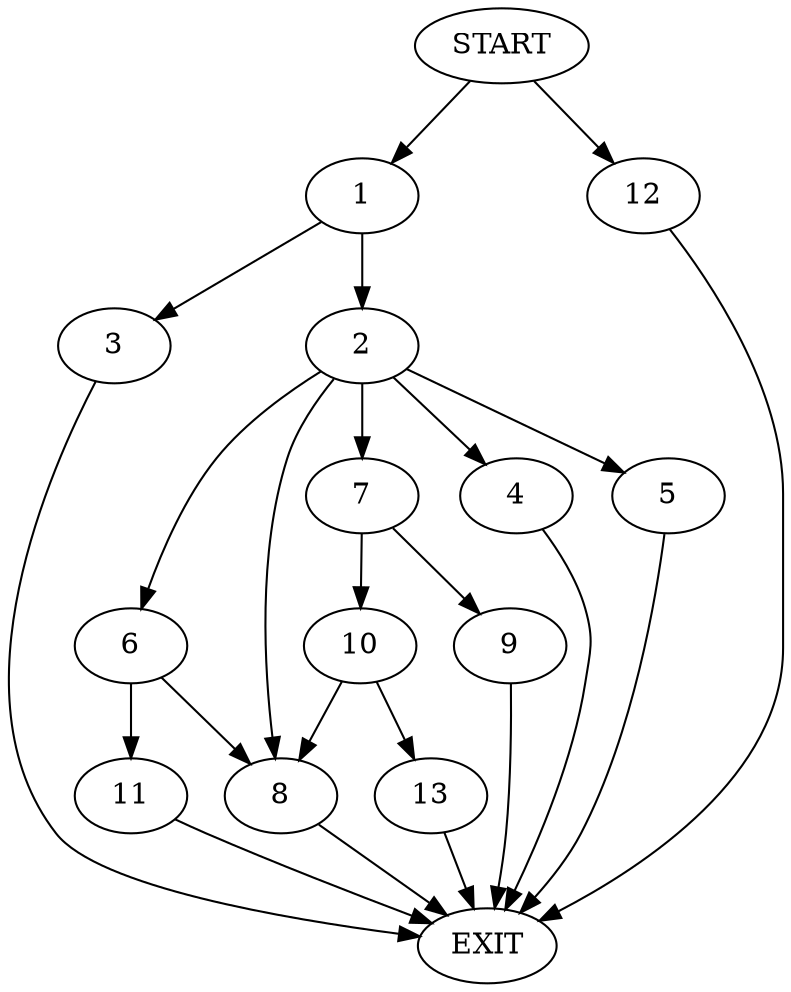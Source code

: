 digraph {
0 [label="START"]
14 [label="EXIT"]
0 -> 1
1 -> 2
1 -> 3
3 -> 14
2 -> 4
2 -> 5
2 -> 6
2 -> 7
2 -> 8
5 -> 14
7 -> 9
7 -> 10
8 -> 14
6 -> 11
6 -> 8
4 -> 14
0 -> 12
12 -> 14
10 -> 13
10 -> 8
9 -> 14
13 -> 14
11 -> 14
}
